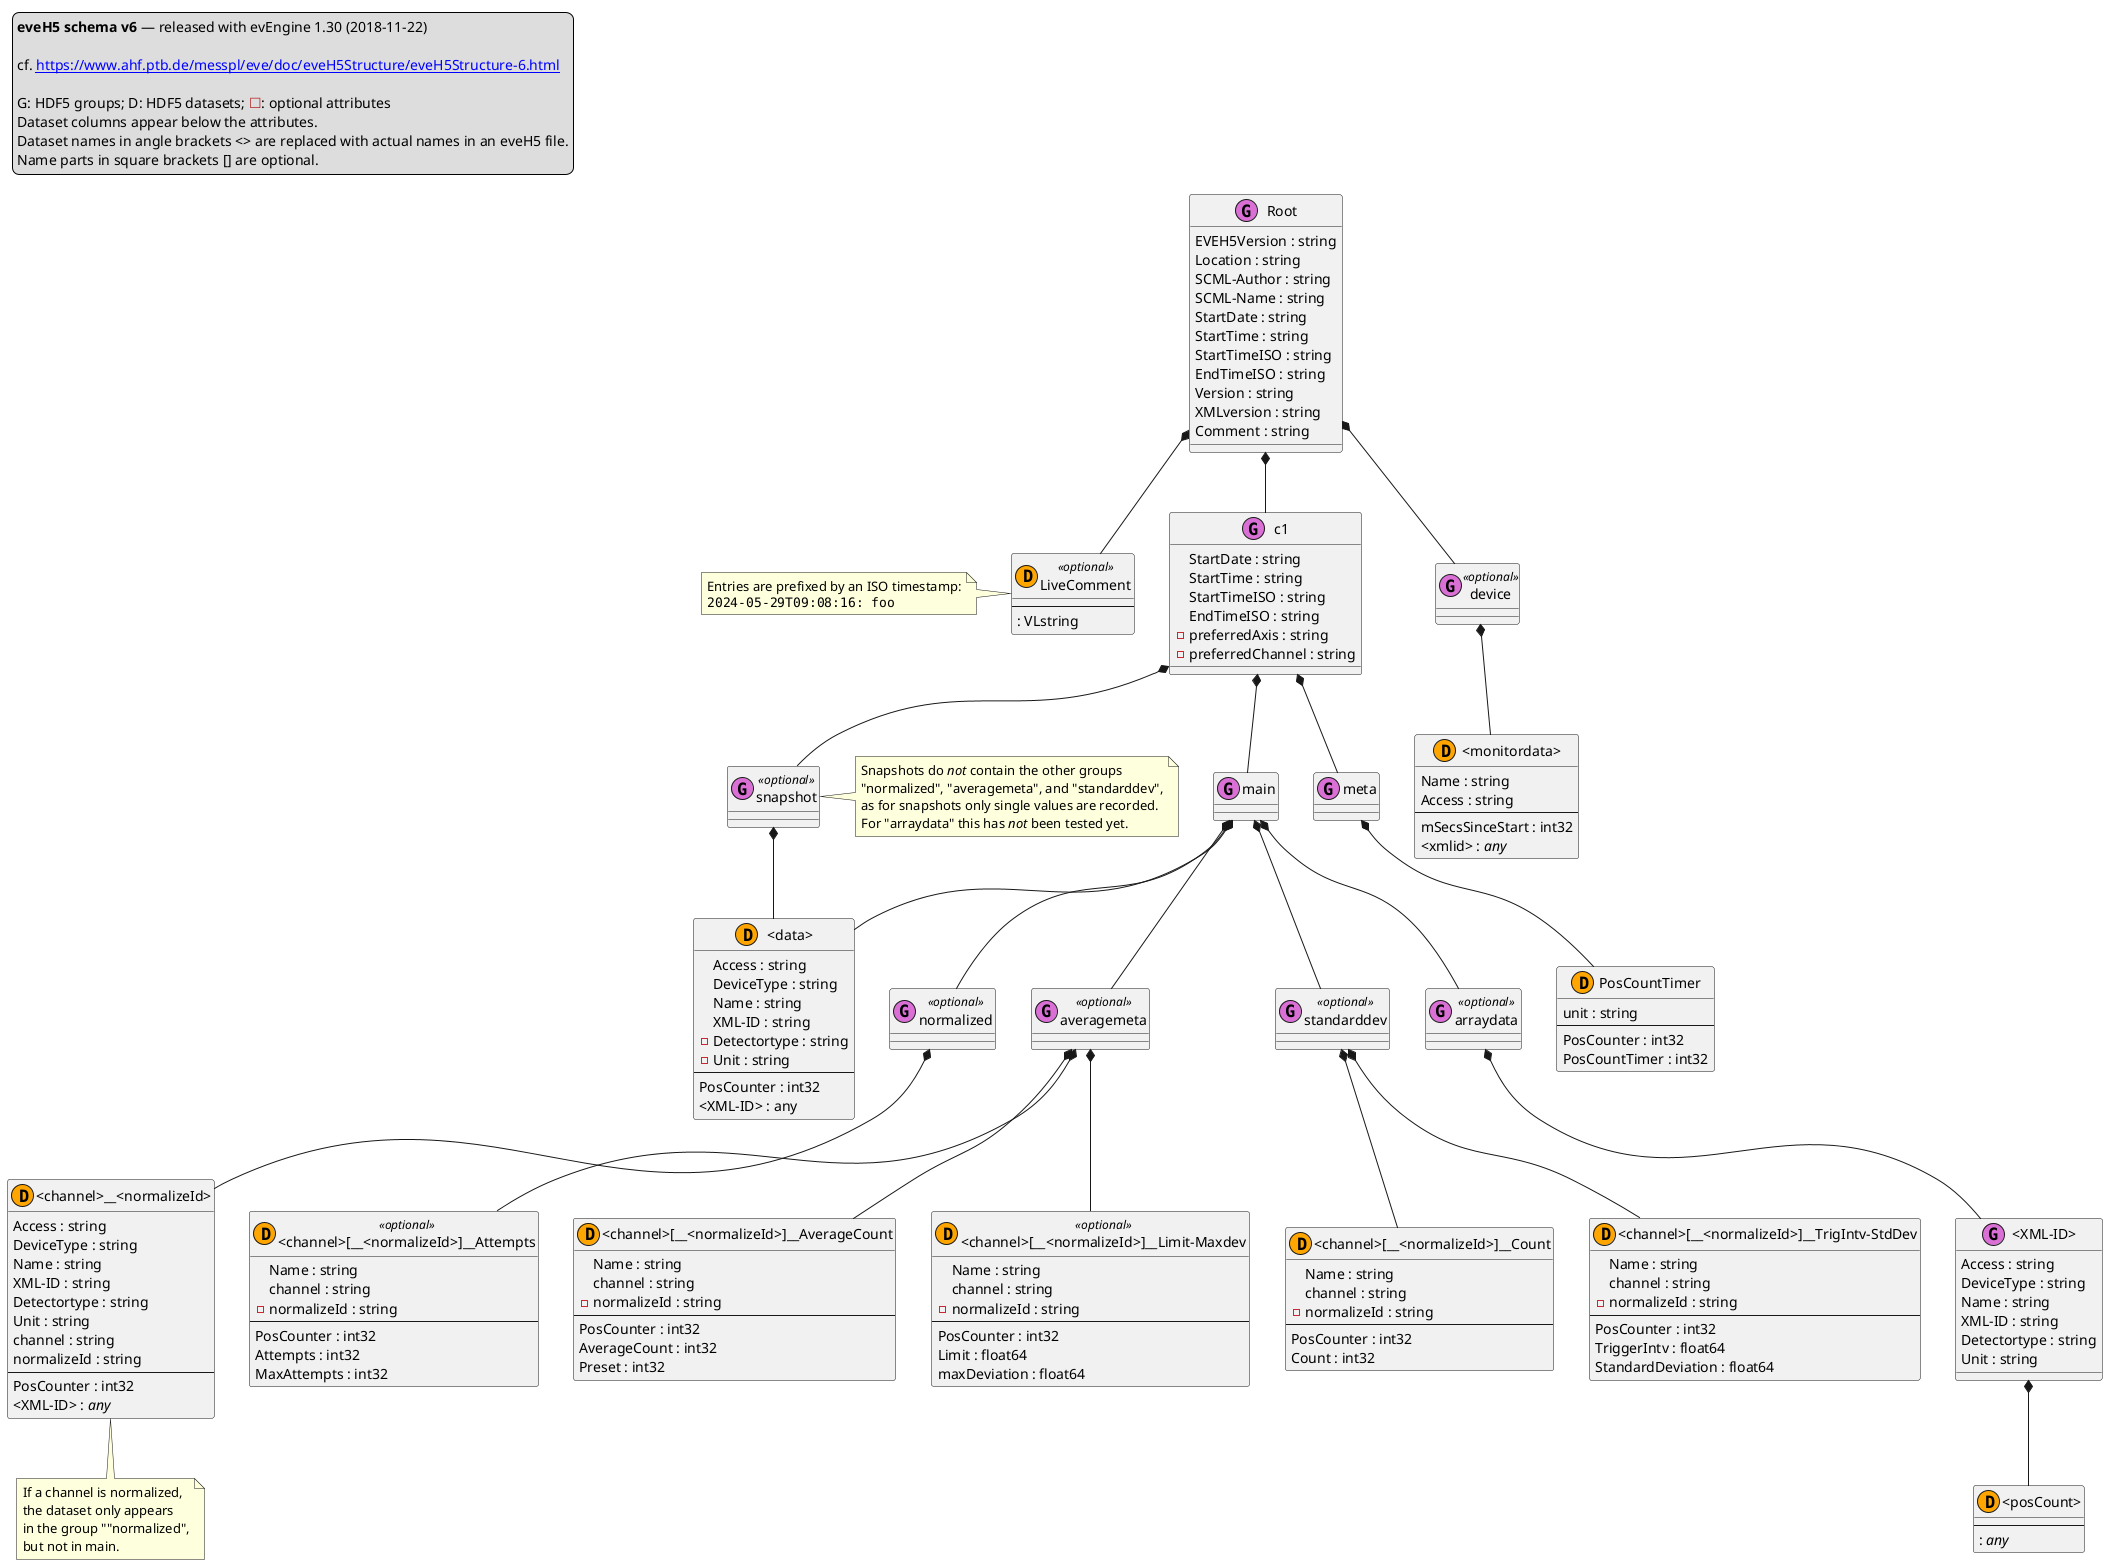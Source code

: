 @startuml
'https://plantuml.com/class-diagram

legend top left
    **eveH5 schema v6** <U+2014> released with evEngine 1.30 (2018-11-22)

    cf. [[https://www.ahf.ptb.de/messpl/eve/doc/eveH5Structure/eveH5Structure-6.html]]

    G: HDF5 groups; D: HDF5 datasets; <color:#firebrick><U+2610></color>: optional attributes
    Dataset columns appear below the attributes.
    Dataset names in angle brackets <> are replaced with actual names in an eveH5 file.
    Name parts in square brackets [] are optional.
endlegend

class Root << (G,orchid) >> {
    EVEH5Version : string
    Location : string
    SCML-Author : string
    SCML-Name : string
    StartDate : string
    StartTime : string
    StartTimeISO : string
    EndTimeISO : string
    Version : string
    XMLversion : string
    Comment : string
}

Root *-- LiveComment
Root *-- c1
Root *-- device

class LiveComment << (D,orange) >> <<optional>> {
    --
    : VLstring
}
note left of LiveComment
    Entries are prefixed by an ISO timestamp:
    ""2024-05-29T09:08:16: foo""
endnote

class c1 << (G,orchid) >> {
    StartDate : string
    StartTime : string
    StartTimeISO : string
    EndTimeISO : string
    - preferredAxis : string
    - preferredChannel : string
}

c1 *-- main
c1 *-- snapshot
c1 *-- meta

class device << (G,orchid) >> <<optional>> {
}

device *-- "<monitordata>"

class main << (G,orchid) >> {}

main *-- "<data>"
main *-- normalized
main *-- averagemeta
main *-- standarddev
main *-- arraydata

class snapshot << (G,orchid) >> <<optional>> {}

snapshot *-- "<data>"

note right of snapshot
    Snapshots do //not// contain the other groups
    "normalized", "averagemeta", and "standarddev",
    as for snapshots only single values are recorded.
    For "arraydata" this has //not// been tested yet.
endnote

class meta << (G,orchid) >> {}

meta *-- PosCountTimer

class "<data>" << (D,orange) >> {
    Access : string
    DeviceType : string
    Name : string
    XML-ID : string
    - Detectortype : string
    - Unit : string
    --
    PosCounter : int32
    <XML-ID> : any
}

class normalized << (G,orchid) >> <<optional>> {}

normalized *-- "<channel>__<normalizeId>"

class "<channel>__<normalizeId>" << (D,orange) >> {
    Access : string
    DeviceType : string
    Name : string
    XML-ID : string
    Detectortype : string
    Unit : string
    channel : string
    normalizeId : string
    --
    PosCounter : int32
    <XML-ID> : <i>any</i>
}

note bottom of "<channel>__<normalizeId>"
    If a channel is normalized,
    the dataset only appears
    in the group ""normalized",
    but not in main.
end note

class averagemeta << (G,orchid) >> <<optional>> {}

averagemeta *-- "<channel>[__<normalizeId>]__Attempts"
averagemeta *-- "<channel>[__<normalizeId>]__AverageCount"
averagemeta *-- "<channel>[__<normalizeId>]__Limit-Maxdev"

class "<channel>[__<normalizeId>]__Attempts" << (D,orange) >> <<optional>> {
    Name : string
    channel : string
    - normalizeId : string
    --
    PosCounter : int32
    Attempts : int32
    MaxAttempts : int32
}

class "<channel>[__<normalizeId>]__AverageCount" << (D,orange) >> {
    Name : string
    channel : string
    - normalizeId : string
    --
    PosCounter : int32
    AverageCount : int32
    Preset : int32
}

class "<channel>[__<normalizeId>]__Limit-Maxdev" << (D,orange) >> <<optional>> {
    Name : string
    channel : string
    - normalizeId : string
    --
    PosCounter : int32
    Limit : float64
    maxDeviation : float64
}

class standarddev << (G,orchid) >> <<optional>> {}

standarddev *-- "<channel>[__<normalizeId>]__Count"
standarddev *-- "<channel>[__<normalizeId>]__TrigIntv-StdDev"

class "<channel>[__<normalizeId>]__Count" << (D,orange) >> {
    Name : string
    channel : string
    - normalizeId : string
    --
    PosCounter : int32
    Count : int32
}

class "<channel>[__<normalizeId>]__TrigIntv-StdDev" << (D,orange) >> {
    Name : string
    channel : string
    - normalizeId : string
    --
    PosCounter : int32
    TriggerIntv : float64
    StandardDeviation : float64
}

class arraydata << (G,orchid) >> <<optional>> {}

arraydata *-- "<XML-ID>"

class "<XML-ID>" << (G,orchid) >> {
    Access : string
    DeviceType : string
    Name : string
    XML-ID : string
    Detectortype : string
    Unit : string
}

"<XML-ID>" *-- "<posCount>"

class "<posCount>" << (D,orange) >> {
  --
  : <i>any</i>
}

class PosCountTimer << (D,orange) >> {
    unit : string
    --
    PosCounter : int32
    PosCountTimer : int32
}

class "<monitordata>" << (D,orange) >> {
    Name : string
    Access : string
    --
    mSecsSinceStart : int32
    <xmlid> : <i>any</i>
}

@enduml